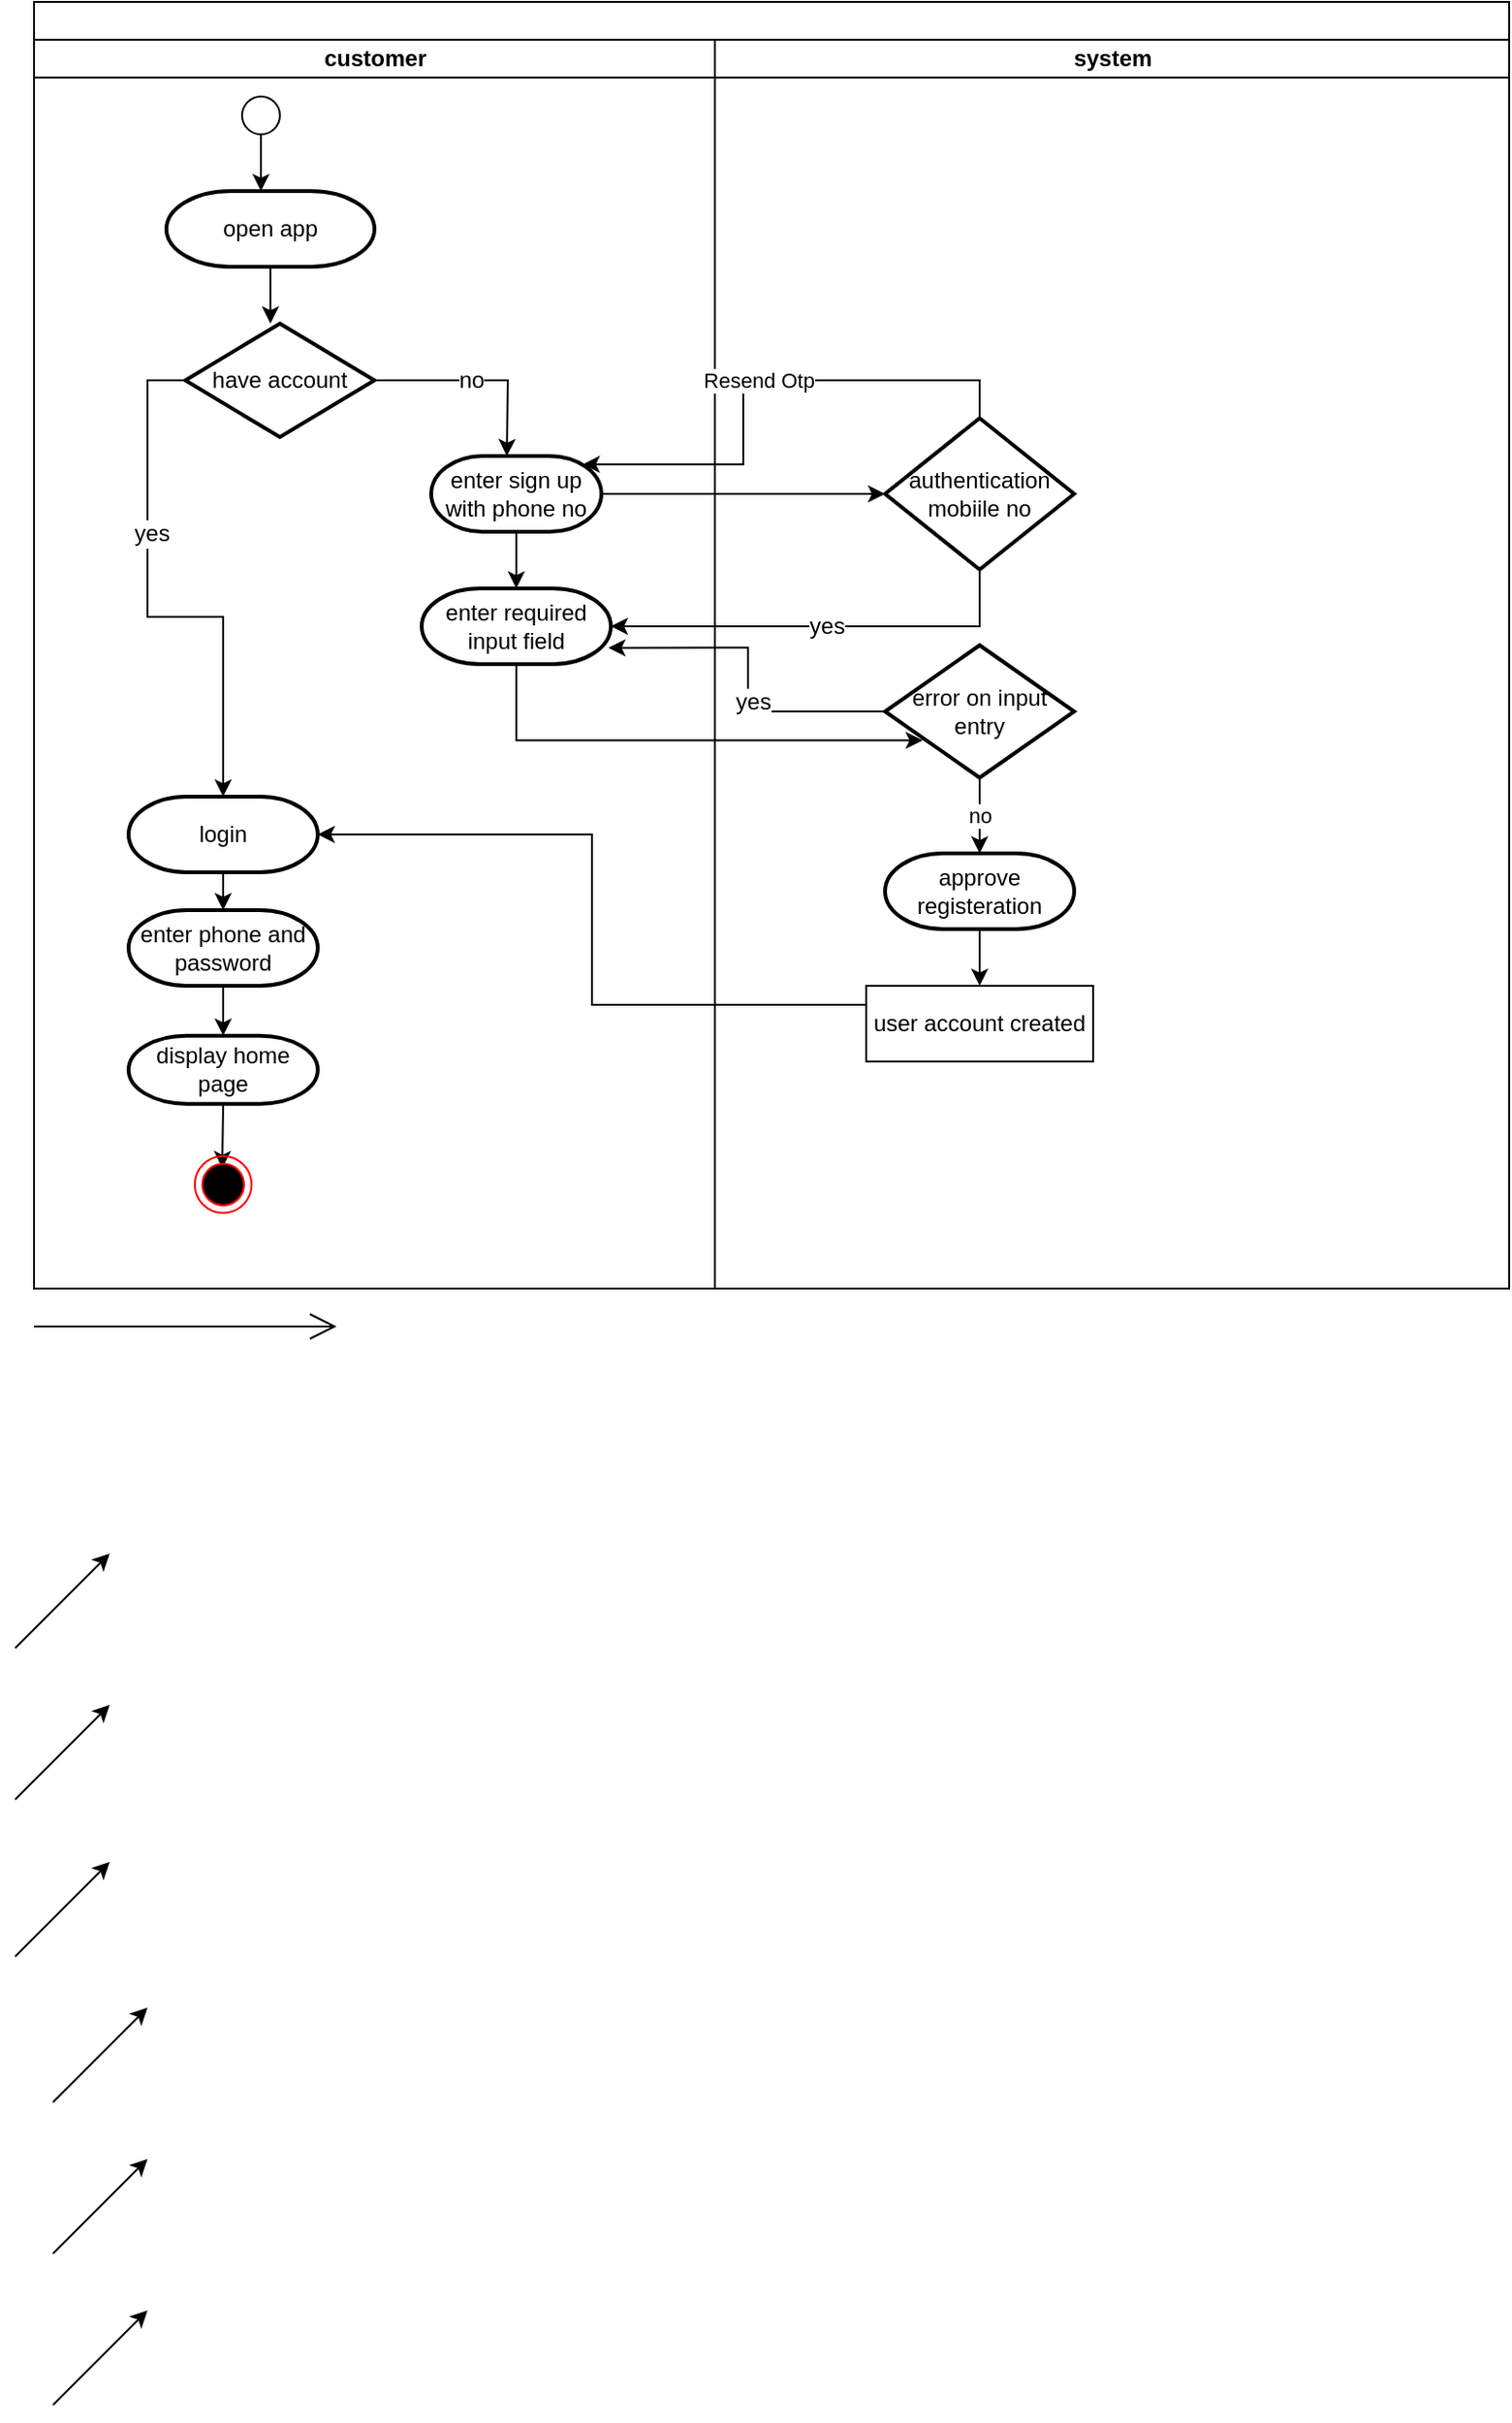 <mxfile version="12.4.7" type="github">
  <diagram id="7U2K2NG7cfuiZaMjfOM2" name="Page-1">
    <mxGraphModel dx="1296" dy="705" grid="1" gridSize="10" guides="1" tooltips="1" connect="1" arrows="1" fold="1" page="1" pageScale="1" pageWidth="827" pageHeight="1169" math="0" shadow="0">
      <root>
        <mxCell id="0"/>
        <mxCell id="1" parent="0"/>
        <mxCell id="lT_C5QnImEUUOf2nxoUM-20" value="" style="swimlane;html=1;childLayout=stackLayout;resizeParent=1;resizeParentMax=0;startSize=20;" parent="1" vertex="1">
          <mxGeometry x="20" y="20" width="780" height="680" as="geometry"/>
        </mxCell>
        <mxCell id="lT_C5QnImEUUOf2nxoUM-21" value="customer" style="swimlane;html=1;startSize=20;" parent="lT_C5QnImEUUOf2nxoUM-20" vertex="1">
          <mxGeometry y="20" width="360" height="660" as="geometry"/>
        </mxCell>
        <mxCell id="lT_C5QnImEUUOf2nxoUM-30" value="" style="shape=mxgraph.bpmn.shape;html=1;verticalLabelPosition=bottom;labelBackgroundColor=#ffffff;verticalAlign=top;align=center;perimeter=ellipsePerimeter;outlineConnect=0;outline=standard;symbol=general;" parent="lT_C5QnImEUUOf2nxoUM-21" vertex="1">
          <mxGeometry x="110" y="30" width="20" height="20" as="geometry"/>
        </mxCell>
        <mxCell id="lT_C5QnImEUUOf2nxoUM-35" value="open app" style="strokeWidth=2;html=1;shape=mxgraph.flowchart.terminator;whiteSpace=wrap;" parent="lT_C5QnImEUUOf2nxoUM-21" vertex="1">
          <mxGeometry x="70" y="80" width="110" height="40" as="geometry"/>
        </mxCell>
        <mxCell id="lT_C5QnImEUUOf2nxoUM-71" style="edgeStyle=orthogonalEdgeStyle;rounded=0;orthogonalLoop=1;jettySize=auto;html=1;exitX=0;exitY=0.5;exitDx=0;exitDy=0;exitPerimeter=0;" parent="lT_C5QnImEUUOf2nxoUM-21" source="lT_C5QnImEUUOf2nxoUM-39" target="lT_C5QnImEUUOf2nxoUM-70" edge="1">
          <mxGeometry relative="1" as="geometry"/>
        </mxCell>
        <mxCell id="lT_C5QnImEUUOf2nxoUM-72" value="yes" style="text;html=1;align=center;verticalAlign=middle;resizable=0;points=[];labelBackgroundColor=#ffffff;" parent="lT_C5QnImEUUOf2nxoUM-71" vertex="1" connectable="0">
          <mxGeometry x="-0.279" y="2" relative="1" as="geometry">
            <mxPoint as="offset"/>
          </mxGeometry>
        </mxCell>
        <mxCell id="lT_C5QnImEUUOf2nxoUM-39" value="have account" style="strokeWidth=2;html=1;shape=mxgraph.flowchart.decision;whiteSpace=wrap;" parent="lT_C5QnImEUUOf2nxoUM-21" vertex="1">
          <mxGeometry x="80" y="150" width="100" height="60" as="geometry"/>
        </mxCell>
        <mxCell id="lT_C5QnImEUUOf2nxoUM-76" style="edgeStyle=orthogonalEdgeStyle;rounded=0;orthogonalLoop=1;jettySize=auto;html=1;exitX=0.5;exitY=1;exitDx=0;exitDy=0;exitPerimeter=0;entryX=0.5;entryY=0;entryDx=0;entryDy=0;entryPerimeter=0;" parent="lT_C5QnImEUUOf2nxoUM-21" source="lT_C5QnImEUUOf2nxoUM-42" target="lT_C5QnImEUUOf2nxoUM-52" edge="1">
          <mxGeometry relative="1" as="geometry"/>
        </mxCell>
        <mxCell id="lT_C5QnImEUUOf2nxoUM-42" value="enter sign up with phone no" style="strokeWidth=2;html=1;shape=mxgraph.flowchart.terminator;whiteSpace=wrap;" parent="lT_C5QnImEUUOf2nxoUM-21" vertex="1">
          <mxGeometry x="210" y="220" width="90" height="40" as="geometry"/>
        </mxCell>
        <mxCell id="lT_C5QnImEUUOf2nxoUM-52" value="enter required input field" style="strokeWidth=2;html=1;shape=mxgraph.flowchart.terminator;whiteSpace=wrap;" parent="lT_C5QnImEUUOf2nxoUM-21" vertex="1">
          <mxGeometry x="205" y="290" width="100" height="40" as="geometry"/>
        </mxCell>
        <mxCell id="lT_C5QnImEUUOf2nxoUM-75" style="edgeStyle=orthogonalEdgeStyle;rounded=0;orthogonalLoop=1;jettySize=auto;html=1;exitX=0.5;exitY=1;exitDx=0;exitDy=0;exitPerimeter=0;entryX=0.5;entryY=0;entryDx=0;entryDy=0;entryPerimeter=0;" parent="lT_C5QnImEUUOf2nxoUM-21" source="lT_C5QnImEUUOf2nxoUM-70" target="lT_C5QnImEUUOf2nxoUM-74" edge="1">
          <mxGeometry relative="1" as="geometry"/>
        </mxCell>
        <mxCell id="lT_C5QnImEUUOf2nxoUM-70" value="login" style="strokeWidth=2;html=1;shape=mxgraph.flowchart.terminator;whiteSpace=wrap;" parent="lT_C5QnImEUUOf2nxoUM-21" vertex="1">
          <mxGeometry x="50" y="400" width="100" height="40" as="geometry"/>
        </mxCell>
        <mxCell id="lT_C5QnImEUUOf2nxoUM-78" style="edgeStyle=orthogonalEdgeStyle;rounded=0;orthogonalLoop=1;jettySize=auto;html=1;exitX=0.5;exitY=1;exitDx=0;exitDy=0;exitPerimeter=0;entryX=0.5;entryY=0;entryDx=0;entryDy=0;entryPerimeter=0;" parent="lT_C5QnImEUUOf2nxoUM-21" source="lT_C5QnImEUUOf2nxoUM-74" target="lT_C5QnImEUUOf2nxoUM-77" edge="1">
          <mxGeometry relative="1" as="geometry"/>
        </mxCell>
        <mxCell id="lT_C5QnImEUUOf2nxoUM-74" value="enter phone and password" style="strokeWidth=2;html=1;shape=mxgraph.flowchart.terminator;whiteSpace=wrap;" parent="lT_C5QnImEUUOf2nxoUM-21" vertex="1">
          <mxGeometry x="50" y="460" width="100" height="40" as="geometry"/>
        </mxCell>
        <mxCell id="lT_C5QnImEUUOf2nxoUM-80" style="edgeStyle=orthogonalEdgeStyle;rounded=0;orthogonalLoop=1;jettySize=auto;html=1;exitX=0.5;exitY=1;exitDx=0;exitDy=0;exitPerimeter=0;entryX=0.483;entryY=0.211;entryDx=0;entryDy=0;entryPerimeter=0;" parent="lT_C5QnImEUUOf2nxoUM-21" source="lT_C5QnImEUUOf2nxoUM-77" target="lT_C5QnImEUUOf2nxoUM-79" edge="1">
          <mxGeometry relative="1" as="geometry"/>
        </mxCell>
        <mxCell id="lT_C5QnImEUUOf2nxoUM-77" value="display home page" style="strokeWidth=2;html=1;shape=mxgraph.flowchart.terminator;whiteSpace=wrap;" parent="lT_C5QnImEUUOf2nxoUM-21" vertex="1">
          <mxGeometry x="50" y="526.33" width="100" height="36" as="geometry"/>
        </mxCell>
        <mxCell id="lT_C5QnImEUUOf2nxoUM-79" value="" style="ellipse;html=1;shape=endState;fillColor=#000000;strokeColor=#ff0000;" parent="lT_C5QnImEUUOf2nxoUM-21" vertex="1">
          <mxGeometry x="85" y="590" width="30" height="30" as="geometry"/>
        </mxCell>
        <mxCell id="lT_C5QnImEUUOf2nxoUM-22" value="system" style="swimlane;html=1;startSize=20;" parent="lT_C5QnImEUUOf2nxoUM-20" vertex="1">
          <mxGeometry x="360" y="20" width="420" height="660" as="geometry"/>
        </mxCell>
        <mxCell id="lT_C5QnImEUUOf2nxoUM-46" value="authentication mobiile no" style="strokeWidth=2;html=1;shape=mxgraph.flowchart.decision;whiteSpace=wrap;" parent="lT_C5QnImEUUOf2nxoUM-22" vertex="1">
          <mxGeometry x="90" y="200" width="100" height="80" as="geometry"/>
        </mxCell>
        <mxCell id="lT_C5QnImEUUOf2nxoUM-66" value="no" style="edgeStyle=orthogonalEdgeStyle;rounded=0;orthogonalLoop=1;jettySize=auto;html=1;exitX=0.5;exitY=1;exitDx=0;exitDy=0;exitPerimeter=0;entryX=0.5;entryY=0;entryDx=0;entryDy=0;entryPerimeter=0;" parent="lT_C5QnImEUUOf2nxoUM-22" source="lT_C5QnImEUUOf2nxoUM-56" target="lT_C5QnImEUUOf2nxoUM-60" edge="1">
          <mxGeometry relative="1" as="geometry"/>
        </mxCell>
        <mxCell id="lT_C5QnImEUUOf2nxoUM-56" value="error on input entry" style="strokeWidth=2;html=1;shape=mxgraph.flowchart.decision;whiteSpace=wrap;" parent="lT_C5QnImEUUOf2nxoUM-22" vertex="1">
          <mxGeometry x="90" y="320" width="100" height="70" as="geometry"/>
        </mxCell>
        <mxCell id="lT_C5QnImEUUOf2nxoUM-67" style="edgeStyle=orthogonalEdgeStyle;rounded=0;orthogonalLoop=1;jettySize=auto;html=1;exitX=0.5;exitY=1;exitDx=0;exitDy=0;exitPerimeter=0;entryX=0.5;entryY=0;entryDx=0;entryDy=0;" parent="lT_C5QnImEUUOf2nxoUM-22" source="lT_C5QnImEUUOf2nxoUM-60" target="lT_C5QnImEUUOf2nxoUM-61" edge="1">
          <mxGeometry relative="1" as="geometry">
            <Array as="points">
              <mxPoint x="140" y="470"/>
              <mxPoint x="140" y="470"/>
            </Array>
          </mxGeometry>
        </mxCell>
        <mxCell id="lT_C5QnImEUUOf2nxoUM-60" value="approve registeration" style="strokeWidth=2;html=1;shape=mxgraph.flowchart.terminator;whiteSpace=wrap;" parent="lT_C5QnImEUUOf2nxoUM-22" vertex="1">
          <mxGeometry x="90" y="430" width="100" height="40" as="geometry"/>
        </mxCell>
        <mxCell id="lT_C5QnImEUUOf2nxoUM-61" value="user account created" style="rounded=0;whiteSpace=wrap;html=1;" parent="lT_C5QnImEUUOf2nxoUM-22" vertex="1">
          <mxGeometry x="80" y="500" width="120" height="40" as="geometry"/>
        </mxCell>
        <mxCell id="lT_C5QnImEUUOf2nxoUM-49" value="Resend Otp" style="edgeStyle=orthogonalEdgeStyle;rounded=0;orthogonalLoop=1;jettySize=auto;html=1;exitX=0.5;exitY=0;exitDx=0;exitDy=0;exitPerimeter=0;entryX=0.89;entryY=0.11;entryDx=0;entryDy=0;entryPerimeter=0;" parent="lT_C5QnImEUUOf2nxoUM-20" source="lT_C5QnImEUUOf2nxoUM-46" target="lT_C5QnImEUUOf2nxoUM-42" edge="1">
          <mxGeometry relative="1" as="geometry">
            <mxPoint x="270" y="180" as="targetPoint"/>
            <Array as="points">
              <mxPoint x="500" y="200"/>
              <mxPoint x="375" y="200"/>
              <mxPoint x="375" y="245"/>
            </Array>
          </mxGeometry>
        </mxCell>
        <mxCell id="lT_C5QnImEUUOf2nxoUM-54" style="edgeStyle=orthogonalEdgeStyle;rounded=0;orthogonalLoop=1;jettySize=auto;html=1;exitX=0.5;exitY=1;exitDx=0;exitDy=0;exitPerimeter=0;entryX=1;entryY=0.5;entryDx=0;entryDy=0;entryPerimeter=0;" parent="lT_C5QnImEUUOf2nxoUM-20" source="lT_C5QnImEUUOf2nxoUM-46" target="lT_C5QnImEUUOf2nxoUM-52" edge="1">
          <mxGeometry relative="1" as="geometry"/>
        </mxCell>
        <mxCell id="lT_C5QnImEUUOf2nxoUM-55" value="yes" style="text;html=1;align=center;verticalAlign=middle;resizable=0;points=[];labelBackgroundColor=#ffffff;" parent="lT_C5QnImEUUOf2nxoUM-54" vertex="1" connectable="0">
          <mxGeometry x="-0.015" relative="1" as="geometry">
            <mxPoint as="offset"/>
          </mxGeometry>
        </mxCell>
        <mxCell id="lT_C5QnImEUUOf2nxoUM-58" style="edgeStyle=orthogonalEdgeStyle;rounded=0;orthogonalLoop=1;jettySize=auto;html=1;exitX=0;exitY=0.5;exitDx=0;exitDy=0;exitPerimeter=0;entryX=0.987;entryY=0.783;entryDx=0;entryDy=0;entryPerimeter=0;" parent="lT_C5QnImEUUOf2nxoUM-20" source="lT_C5QnImEUUOf2nxoUM-56" target="lT_C5QnImEUUOf2nxoUM-52" edge="1">
          <mxGeometry relative="1" as="geometry"/>
        </mxCell>
        <mxCell id="lT_C5QnImEUUOf2nxoUM-59" value="yes" style="text;html=1;align=center;verticalAlign=middle;resizable=0;points=[];labelBackgroundColor=#ffffff;" parent="lT_C5QnImEUUOf2nxoUM-58" vertex="1" connectable="0">
          <mxGeometry x="-0.222" y="-5" relative="1" as="geometry">
            <mxPoint as="offset"/>
          </mxGeometry>
        </mxCell>
        <mxCell id="lT_C5QnImEUUOf2nxoUM-69" style="edgeStyle=orthogonalEdgeStyle;rounded=0;orthogonalLoop=1;jettySize=auto;html=1;exitX=0;exitY=0.25;exitDx=0;exitDy=0;entryX=1;entryY=0.5;entryDx=0;entryDy=0;entryPerimeter=0;" parent="lT_C5QnImEUUOf2nxoUM-20" source="lT_C5QnImEUUOf2nxoUM-61" target="lT_C5QnImEUUOf2nxoUM-70" edge="1">
          <mxGeometry relative="1" as="geometry">
            <mxPoint x="290" y="420.0" as="targetPoint"/>
          </mxGeometry>
        </mxCell>
        <mxCell id="AOfhjGViMAb5HMN7zUKc-1" style="edgeStyle=orthogonalEdgeStyle;rounded=0;orthogonalLoop=1;jettySize=auto;html=1;exitX=0.5;exitY=1;exitDx=0;exitDy=0;exitPerimeter=0;entryX=0.199;entryY=0.718;entryDx=0;entryDy=0;entryPerimeter=0;" edge="1" parent="lT_C5QnImEUUOf2nxoUM-20" source="lT_C5QnImEUUOf2nxoUM-52" target="lT_C5QnImEUUOf2nxoUM-56">
          <mxGeometry relative="1" as="geometry"/>
        </mxCell>
        <mxCell id="lT_C5QnImEUUOf2nxoUM-33" value="" style="endArrow=open;endFill=1;endSize=12;html=1;" parent="1" edge="1">
          <mxGeometry width="160" relative="1" as="geometry">
            <mxPoint x="20" y="720" as="sourcePoint"/>
            <mxPoint x="180" y="720" as="targetPoint"/>
          </mxGeometry>
        </mxCell>
        <mxCell id="lT_C5QnImEUUOf2nxoUM-34" style="edgeStyle=orthogonalEdgeStyle;rounded=0;orthogonalLoop=1;jettySize=auto;html=1;exitX=0.5;exitY=1;exitDx=0;exitDy=0;" parent="1" source="lT_C5QnImEUUOf2nxoUM-30" edge="1">
          <mxGeometry relative="1" as="geometry">
            <mxPoint x="140" y="120" as="targetPoint"/>
          </mxGeometry>
        </mxCell>
        <mxCell id="lT_C5QnImEUUOf2nxoUM-38" style="edgeStyle=orthogonalEdgeStyle;rounded=0;orthogonalLoop=1;jettySize=auto;html=1;exitX=0.5;exitY=1;exitDx=0;exitDy=0;exitPerimeter=0;" parent="1" source="lT_C5QnImEUUOf2nxoUM-35" edge="1">
          <mxGeometry relative="1" as="geometry">
            <mxPoint x="145" y="190" as="targetPoint"/>
          </mxGeometry>
        </mxCell>
        <mxCell id="lT_C5QnImEUUOf2nxoUM-40" value="" style="endArrow=classic;html=1;" parent="1" edge="1">
          <mxGeometry width="50" height="50" relative="1" as="geometry">
            <mxPoint x="10" y="890" as="sourcePoint"/>
            <mxPoint x="60" y="840" as="targetPoint"/>
          </mxGeometry>
        </mxCell>
        <mxCell id="lT_C5QnImEUUOf2nxoUM-41" style="edgeStyle=orthogonalEdgeStyle;rounded=0;orthogonalLoop=1;jettySize=auto;html=1;exitX=1;exitY=0.5;exitDx=0;exitDy=0;exitPerimeter=0;" parent="1" source="lT_C5QnImEUUOf2nxoUM-39" edge="1">
          <mxGeometry relative="1" as="geometry">
            <mxPoint x="270" y="260" as="targetPoint"/>
          </mxGeometry>
        </mxCell>
        <mxCell id="lT_C5QnImEUUOf2nxoUM-43" value="no" style="text;html=1;align=center;verticalAlign=middle;resizable=0;points=[];labelBackgroundColor=#ffffff;" parent="lT_C5QnImEUUOf2nxoUM-41" vertex="1" connectable="0">
          <mxGeometry x="-0.073" relative="1" as="geometry">
            <mxPoint as="offset"/>
          </mxGeometry>
        </mxCell>
        <mxCell id="lT_C5QnImEUUOf2nxoUM-44" value="" style="endArrow=classic;html=1;" parent="1" edge="1">
          <mxGeometry width="50" height="50" relative="1" as="geometry">
            <mxPoint x="10" y="970" as="sourcePoint"/>
            <mxPoint x="60" y="920" as="targetPoint"/>
          </mxGeometry>
        </mxCell>
        <mxCell id="lT_C5QnImEUUOf2nxoUM-45" style="edgeStyle=orthogonalEdgeStyle;rounded=0;orthogonalLoop=1;jettySize=auto;html=1;exitX=1;exitY=0.5;exitDx=0;exitDy=0;exitPerimeter=0;" parent="1" source="lT_C5QnImEUUOf2nxoUM-42" edge="1">
          <mxGeometry relative="1" as="geometry">
            <mxPoint x="470" y="280" as="targetPoint"/>
          </mxGeometry>
        </mxCell>
        <mxCell id="lT_C5QnImEUUOf2nxoUM-48" value="" style="endArrow=classic;html=1;" parent="1" edge="1">
          <mxGeometry width="50" height="50" relative="1" as="geometry">
            <mxPoint x="10" y="1053" as="sourcePoint"/>
            <mxPoint x="60" y="1003" as="targetPoint"/>
          </mxGeometry>
        </mxCell>
        <mxCell id="lT_C5QnImEUUOf2nxoUM-53" value="" style="endArrow=classic;html=1;" parent="1" edge="1">
          <mxGeometry width="50" height="50" relative="1" as="geometry">
            <mxPoint x="30" y="1130" as="sourcePoint"/>
            <mxPoint x="80" y="1080" as="targetPoint"/>
          </mxGeometry>
        </mxCell>
        <mxCell id="lT_C5QnImEUUOf2nxoUM-65" value="" style="endArrow=classic;html=1;" parent="1" edge="1">
          <mxGeometry width="50" height="50" relative="1" as="geometry">
            <mxPoint x="30" y="1210" as="sourcePoint"/>
            <mxPoint x="80" y="1160" as="targetPoint"/>
          </mxGeometry>
        </mxCell>
        <mxCell id="lT_C5QnImEUUOf2nxoUM-68" value="" style="endArrow=classic;html=1;" parent="1" edge="1">
          <mxGeometry width="50" height="50" relative="1" as="geometry">
            <mxPoint x="30" y="1290" as="sourcePoint"/>
            <mxPoint x="80" y="1240" as="targetPoint"/>
          </mxGeometry>
        </mxCell>
      </root>
    </mxGraphModel>
  </diagram>
</mxfile>
